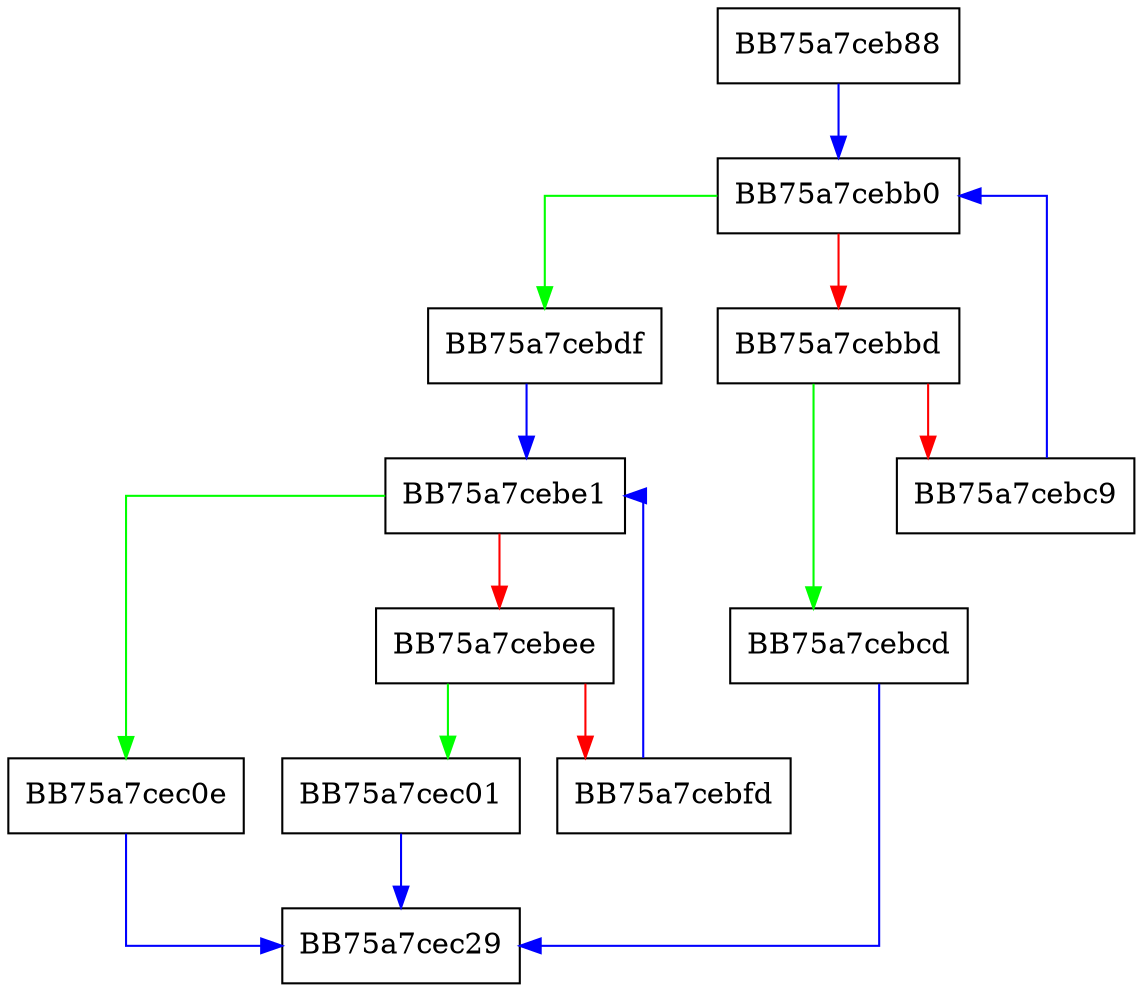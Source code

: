 digraph lookup_default_collate_name {
  node [shape="box"];
  graph [splines=ortho];
  BB75a7ceb88 -> BB75a7cebb0 [color="blue"];
  BB75a7cebb0 -> BB75a7cebdf [color="green"];
  BB75a7cebb0 -> BB75a7cebbd [color="red"];
  BB75a7cebbd -> BB75a7cebcd [color="green"];
  BB75a7cebbd -> BB75a7cebc9 [color="red"];
  BB75a7cebc9 -> BB75a7cebb0 [color="blue"];
  BB75a7cebcd -> BB75a7cec29 [color="blue"];
  BB75a7cebdf -> BB75a7cebe1 [color="blue"];
  BB75a7cebe1 -> BB75a7cec0e [color="green"];
  BB75a7cebe1 -> BB75a7cebee [color="red"];
  BB75a7cebee -> BB75a7cec01 [color="green"];
  BB75a7cebee -> BB75a7cebfd [color="red"];
  BB75a7cebfd -> BB75a7cebe1 [color="blue"];
  BB75a7cec01 -> BB75a7cec29 [color="blue"];
  BB75a7cec0e -> BB75a7cec29 [color="blue"];
}